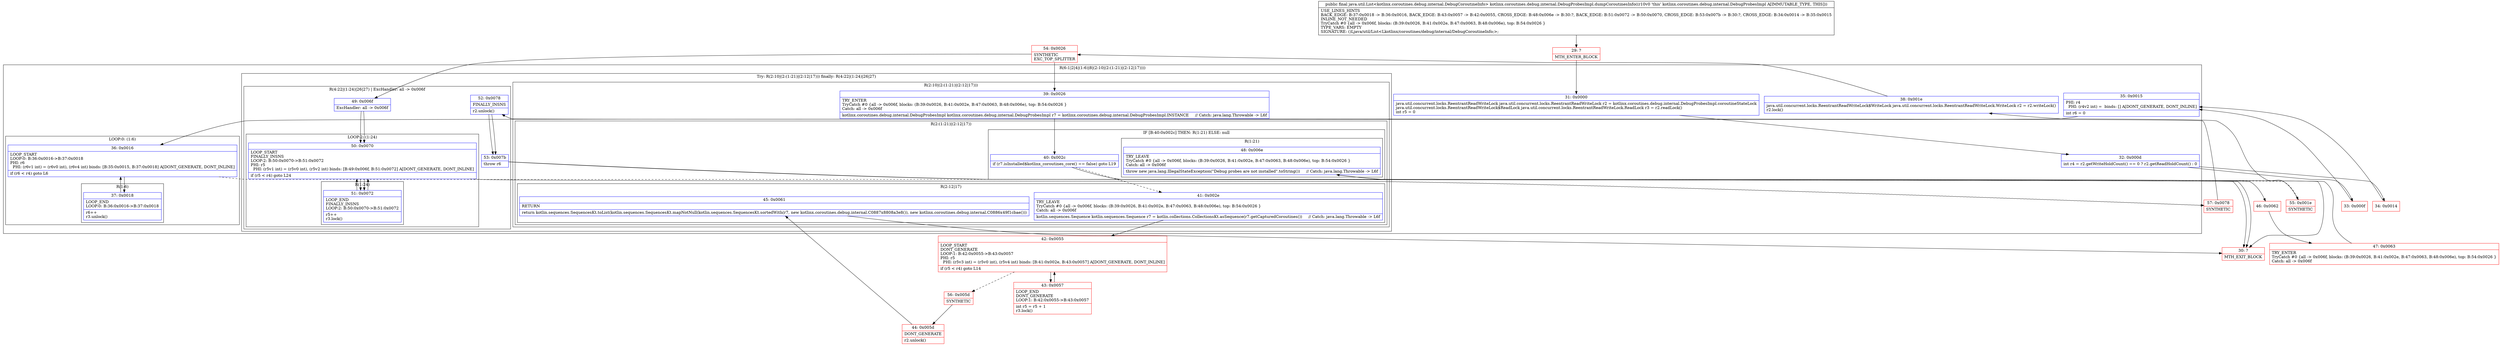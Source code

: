 digraph "CFG forkotlinx.coroutines.debug.internal.DebugProbesImpl.dumpCoroutinesInfo()Ljava\/util\/List;" {
subgraph cluster_Region_2063636106 {
label = "R(6:1|2|4|(1:6)|8|(2:10|(2:(1:21)|(2:12|17))))";
node [shape=record,color=blue];
Node_31 [shape=record,label="{31\:\ 0x0000|java.util.concurrent.locks.ReentrantReadWriteLock java.util.concurrent.locks.ReentrantReadWriteLock r2 = kotlinx.coroutines.debug.internal.DebugProbesImpl.coroutineStateLock\ljava.util.concurrent.locks.ReentrantReadWriteLock$ReadLock java.util.concurrent.locks.ReentrantReadWriteLock.ReadLock r3 = r2.readLock()\lint r5 = 0\l}"];
Node_32 [shape=record,label="{32\:\ 0x000d|int r4 = r2.getWriteHoldCount() == 0 ? r2.getReadHoldCount() : 0\l}"];
Node_35 [shape=record,label="{35\:\ 0x0015|PHI: r4 \l  PHI: (r4v2 int) =  binds: [] A[DONT_GENERATE, DONT_INLINE]\l|int r6 = 0\l}"];
subgraph cluster_LoopRegion_993220975 {
label = "LOOP:0: (1:6)";
node [shape=record,color=blue];
Node_36 [shape=record,label="{36\:\ 0x0016|LOOP_START\lLOOP:0: B:36:0x0016\-\>B:37:0x0018\lPHI: r6 \l  PHI: (r6v1 int) = (r6v0 int), (r6v4 int) binds: [B:35:0x0015, B:37:0x0018] A[DONT_GENERATE, DONT_INLINE]\l|if (r6 \< r4) goto L6\l}"];
subgraph cluster_Region_472107506 {
label = "R(1:6)";
node [shape=record,color=blue];
Node_37 [shape=record,label="{37\:\ 0x0018|LOOP_END\lLOOP:0: B:36:0x0016\-\>B:37:0x0018\l|r6++\lr3.unlock()\l}"];
}
}
Node_38 [shape=record,label="{38\:\ 0x001e|java.util.concurrent.locks.ReentrantReadWriteLock$WriteLock java.util.concurrent.locks.ReentrantReadWriteLock.WriteLock r2 = r2.writeLock()\lr2.lock()\l}"];
subgraph cluster_TryCatchRegion_801651390 {
label = "Try: R(2:10|(2:(1:21)|(2:12|17))) finally: R(4:22|(1:24)|26|27)";
node [shape=record,color=blue];
subgraph cluster_Region_56392336 {
label = "R(2:10|(2:(1:21)|(2:12|17)))";
node [shape=record,color=blue];
Node_39 [shape=record,label="{39\:\ 0x0026|TRY_ENTER\lTryCatch #0 \{all \-\> 0x006f, blocks: (B:39:0x0026, B:41:0x002e, B:47:0x0063, B:48:0x006e), top: B:54:0x0026 \}\lCatch: all \-\> 0x006f\l|kotlinx.coroutines.debug.internal.DebugProbesImpl kotlinx.coroutines.debug.internal.DebugProbesImpl r7 = kotlinx.coroutines.debug.internal.DebugProbesImpl.INSTANCE     \/\/ Catch: java.lang.Throwable \-\> L6f\l}"];
subgraph cluster_Region_475270121 {
label = "R(2:(1:21)|(2:12|17))";
node [shape=record,color=blue];
subgraph cluster_IfRegion_113007636 {
label = "IF [B:40:0x002c] THEN: R(1:21) ELSE: null";
node [shape=record,color=blue];
Node_40 [shape=record,label="{40\:\ 0x002c|if (r7.isInstalled$kotlinx_coroutines_core() == false) goto L19\l}"];
subgraph cluster_Region_622556071 {
label = "R(1:21)";
node [shape=record,color=blue];
Node_48 [shape=record,label="{48\:\ 0x006e|TRY_LEAVE\lTryCatch #0 \{all \-\> 0x006f, blocks: (B:39:0x0026, B:41:0x002e, B:47:0x0063, B:48:0x006e), top: B:54:0x0026 \}\lCatch: all \-\> 0x006f\l|throw new java.lang.IllegalStateException(\"Debug probes are not installed\".toString())     \/\/ Catch: java.lang.Throwable \-\> L6f\l}"];
}
}
subgraph cluster_Region_660968845 {
label = "R(2:12|17)";
node [shape=record,color=blue];
Node_41 [shape=record,label="{41\:\ 0x002e|TRY_LEAVE\lTryCatch #0 \{all \-\> 0x006f, blocks: (B:39:0x0026, B:41:0x002e, B:47:0x0063, B:48:0x006e), top: B:54:0x0026 \}\lCatch: all \-\> 0x006f\l|kotlin.sequences.Sequence kotlin.sequences.Sequence r7 = kotlin.collections.CollectionsKt.asSequence(r7.getCapturedCoroutines())     \/\/ Catch: java.lang.Throwable \-\> L6f\l}"];
Node_45 [shape=record,label="{45\:\ 0x0061|RETURN\l|return kotlin.sequences.SequencesKt.toList(kotlin.sequences.SequencesKt.mapNotNull(kotlin.sequences.SequencesKt.sortedWith(r7, new kotlinx.coroutines.debug.internal.C0887x8808a3e8()), new kotlinx.coroutines.debug.internal.C0886x49f1cbae()))\l}"];
}
}
}
subgraph cluster_Region_970816418 {
label = "R(4:22|(1:24)|26|27) | ExcHandler: all \-\> 0x006f\l";
node [shape=record,color=blue];
Node_49 [shape=record,label="{49\:\ 0x006f|ExcHandler: all \-\> 0x006f\l}"];
subgraph cluster_LoopRegion_1148724140 {
label = "LOOP:2: (1:24)";
node [shape=record,color=blue];
Node_50 [shape=record,label="{50\:\ 0x0070|LOOP_START\lFINALLY_INSNS\lLOOP:2: B:50:0x0070\-\>B:51:0x0072\lPHI: r5 \l  PHI: (r5v1 int) = (r5v0 int), (r5v2 int) binds: [B:49:0x006f, B:51:0x0072] A[DONT_GENERATE, DONT_INLINE]\l|if (r5 \< r4) goto L24\l}"];
subgraph cluster_Region_173415860 {
label = "R(1:24)";
node [shape=record,color=blue];
Node_51 [shape=record,label="{51\:\ 0x0072|LOOP_END\lFINALLY_INSNS\lLOOP:2: B:50:0x0070\-\>B:51:0x0072\l|r5++\lr3.lock()\l}"];
}
}
Node_52 [shape=record,label="{52\:\ 0x0078|FINALLY_INSNS\l|r2.unlock()\l}"];
Node_53 [shape=record,label="{53\:\ 0x007b|throw r6\l}"];
}
}
}
subgraph cluster_Region_970816418 {
label = "R(4:22|(1:24)|26|27) | ExcHandler: all \-\> 0x006f\l";
node [shape=record,color=blue];
Node_49 [shape=record,label="{49\:\ 0x006f|ExcHandler: all \-\> 0x006f\l}"];
subgraph cluster_LoopRegion_1148724140 {
label = "LOOP:2: (1:24)";
node [shape=record,color=blue];
Node_50 [shape=record,label="{50\:\ 0x0070|LOOP_START\lFINALLY_INSNS\lLOOP:2: B:50:0x0070\-\>B:51:0x0072\lPHI: r5 \l  PHI: (r5v1 int) = (r5v0 int), (r5v2 int) binds: [B:49:0x006f, B:51:0x0072] A[DONT_GENERATE, DONT_INLINE]\l|if (r5 \< r4) goto L24\l}"];
subgraph cluster_Region_173415860 {
label = "R(1:24)";
node [shape=record,color=blue];
Node_51 [shape=record,label="{51\:\ 0x0072|LOOP_END\lFINALLY_INSNS\lLOOP:2: B:50:0x0070\-\>B:51:0x0072\l|r5++\lr3.lock()\l}"];
}
}
Node_52 [shape=record,label="{52\:\ 0x0078|FINALLY_INSNS\l|r2.unlock()\l}"];
Node_53 [shape=record,label="{53\:\ 0x007b|throw r6\l}"];
}
Node_29 [shape=record,color=red,label="{29\:\ ?|MTH_ENTER_BLOCK\l}"];
Node_33 [shape=record,color=red,label="{33\:\ 0x000f}"];
Node_55 [shape=record,color=red,label="{55\:\ 0x001e|SYNTHETIC\l}"];
Node_54 [shape=record,color=red,label="{54\:\ 0x0026|SYNTHETIC\lEXC_TOP_SPLITTER\l}"];
Node_42 [shape=record,color=red,label="{42\:\ 0x0055|LOOP_START\lDONT_GENERATE\lLOOP:1: B:42:0x0055\-\>B:43:0x0057\lPHI: r5 \l  PHI: (r5v3 int) = (r5v0 int), (r5v4 int) binds: [B:41:0x002e, B:43:0x0057] A[DONT_GENERATE, DONT_INLINE]\l|if (r5 \< r4) goto L14\l}"];
Node_43 [shape=record,color=red,label="{43\:\ 0x0057|LOOP_END\lDONT_GENERATE\lLOOP:1: B:42:0x0055\-\>B:43:0x0057\l|int r5 = r5 + 1\lr3.lock()\l}"];
Node_56 [shape=record,color=red,label="{56\:\ 0x005d|SYNTHETIC\l}"];
Node_44 [shape=record,color=red,label="{44\:\ 0x005d|DONT_GENERATE\l|r2.unlock()\l}"];
Node_30 [shape=record,color=red,label="{30\:\ ?|MTH_EXIT_BLOCK\l}"];
Node_46 [shape=record,color=red,label="{46\:\ 0x0062}"];
Node_47 [shape=record,color=red,label="{47\:\ 0x0063|TRY_ENTER\lTryCatch #0 \{all \-\> 0x006f, blocks: (B:39:0x0026, B:41:0x002e, B:47:0x0063, B:48:0x006e), top: B:54:0x0026 \}\lCatch: all \-\> 0x006f\l}"];
Node_57 [shape=record,color=red,label="{57\:\ 0x0078|SYNTHETIC\l}"];
Node_34 [shape=record,color=red,label="{34\:\ 0x0014}"];
MethodNode[shape=record,label="{public final java.util.List\<kotlinx.coroutines.debug.internal.DebugCoroutineInfo\> kotlinx.coroutines.debug.internal.DebugProbesImpl.dumpCoroutinesInfo((r10v0 'this' kotlinx.coroutines.debug.internal.DebugProbesImpl A[IMMUTABLE_TYPE, THIS]))  | USE_LINES_HINTS\lBACK_EDGE: B:37:0x0018 \-\> B:36:0x0016, BACK_EDGE: B:43:0x0057 \-\> B:42:0x0055, CROSS_EDGE: B:48:0x006e \-\> B:30:?, BACK_EDGE: B:51:0x0072 \-\> B:50:0x0070, CROSS_EDGE: B:53:0x007b \-\> B:30:?, CROSS_EDGE: B:34:0x0014 \-\> B:35:0x0015\lINLINE_NOT_NEEDED\lTryCatch #0 \{all \-\> 0x006f, blocks: (B:39:0x0026, B:41:0x002e, B:47:0x0063, B:48:0x006e), top: B:54:0x0026 \}\lTYPE_VARS: EMPTY\lSIGNATURE: ()Ljava\/util\/List\<Lkotlinx\/coroutines\/debug\/internal\/DebugCoroutineInfo;\>;\l}"];
MethodNode -> Node_29;Node_31 -> Node_32;
Node_32 -> Node_33;
Node_32 -> Node_34;
Node_35 -> Node_36;
Node_36 -> Node_37;
Node_36 -> Node_55[style=dashed];
Node_37 -> Node_36;
Node_38 -> Node_54;
Node_39 -> Node_40;
Node_40 -> Node_41[style=dashed];
Node_40 -> Node_46;
Node_48 -> Node_30;
Node_41 -> Node_42;
Node_45 -> Node_30;
Node_49 -> Node_50;
Node_50 -> Node_51;
Node_50 -> Node_57[style=dashed];
Node_51 -> Node_50;
Node_52 -> Node_53;
Node_53 -> Node_30;
Node_49 -> Node_50;
Node_50 -> Node_51;
Node_50 -> Node_57[style=dashed];
Node_51 -> Node_50;
Node_52 -> Node_53;
Node_53 -> Node_30;
Node_29 -> Node_31;
Node_33 -> Node_35;
Node_55 -> Node_38;
Node_54 -> Node_39;
Node_54 -> Node_49;
Node_42 -> Node_43;
Node_42 -> Node_56[style=dashed];
Node_43 -> Node_42;
Node_56 -> Node_44;
Node_44 -> Node_45;
Node_46 -> Node_47;
Node_47 -> Node_48;
Node_57 -> Node_52;
Node_34 -> Node_35;
}

